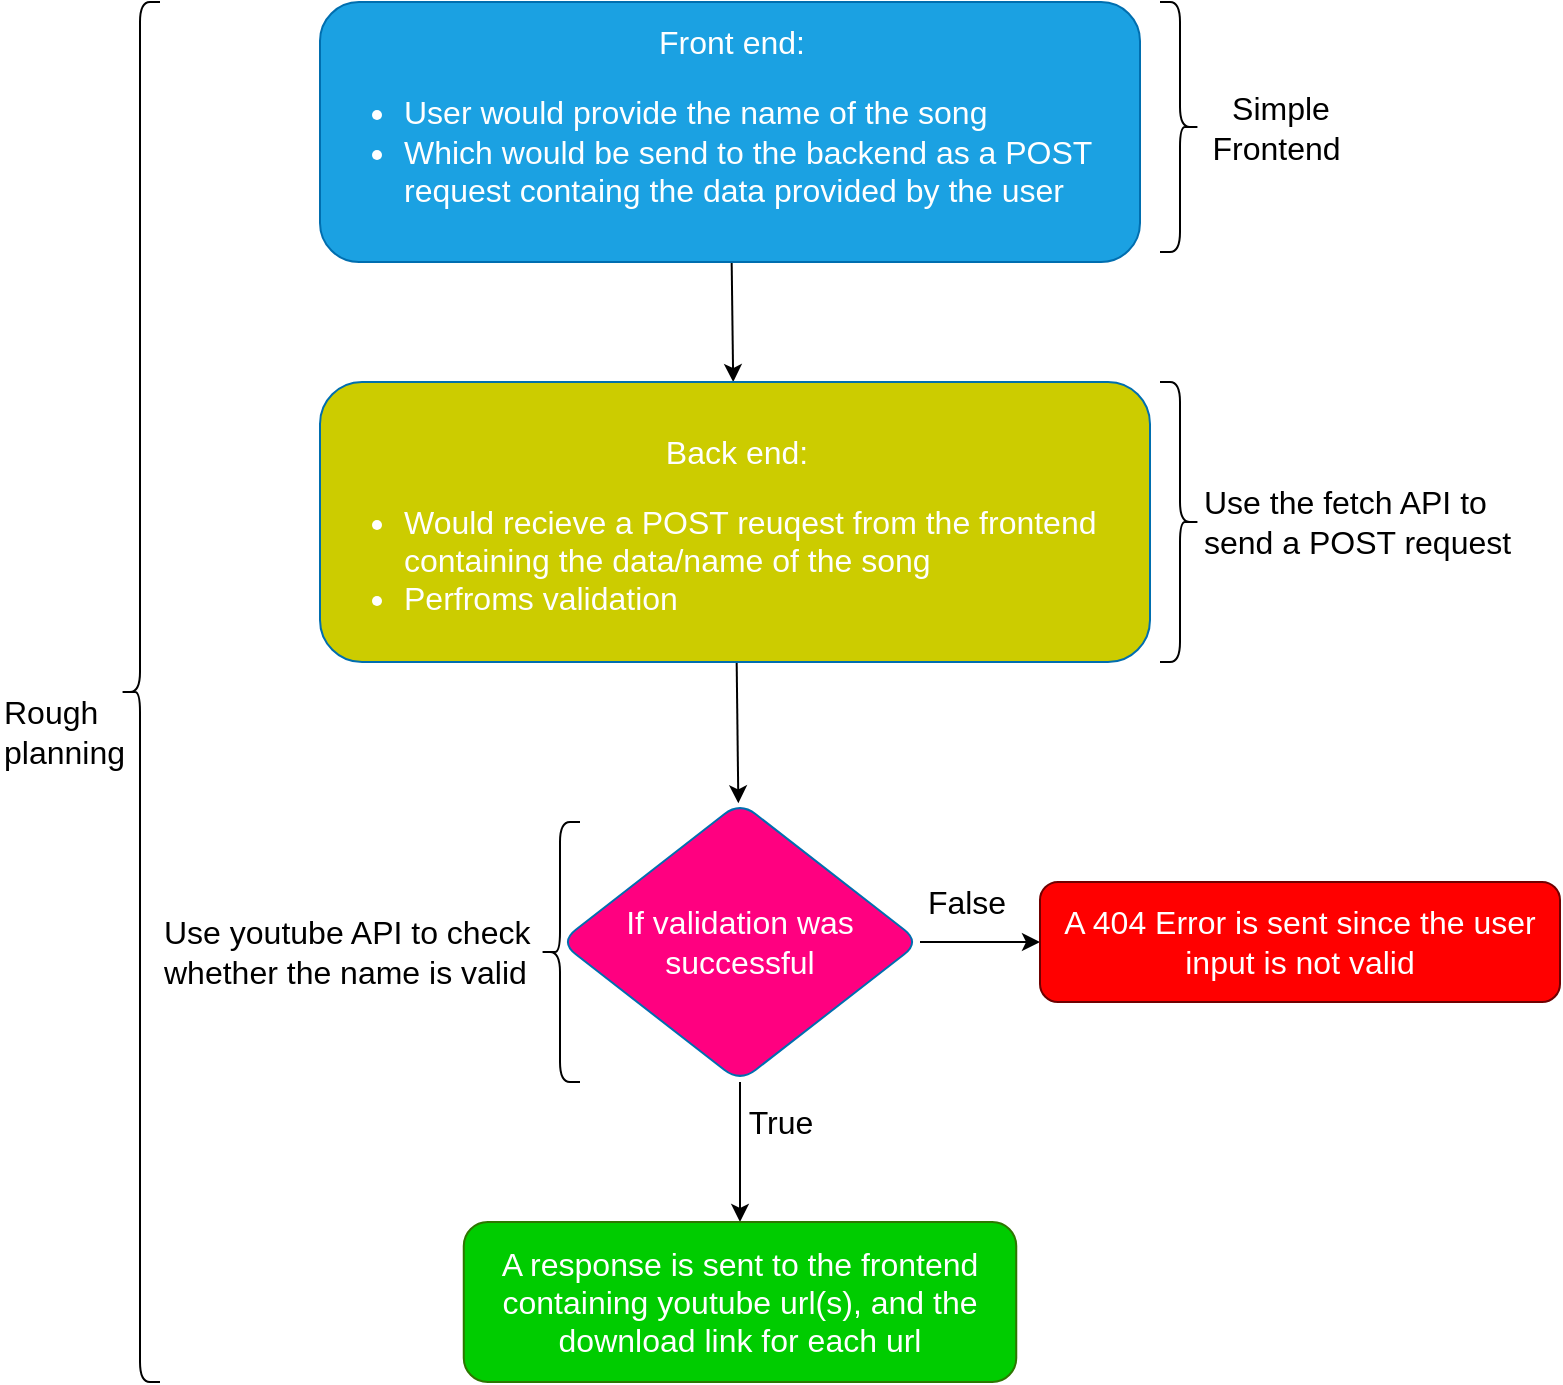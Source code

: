 <mxfile>
    <diagram id="e5_rDQPrlVu6uV2F2w6Q" name="Page-1">
        <mxGraphModel dx="2467" dy="956" grid="1" gridSize="10" guides="1" tooltips="1" connect="1" arrows="1" fold="1" page="1" pageScale="1" pageWidth="827" pageHeight="1169" math="0" shadow="0">
            <root>
                <mxCell id="0"/>
                <mxCell id="1" parent="0"/>
                <mxCell id="8" value="" style="edgeStyle=none;html=1;fontSize=16;" parent="1" source="2" target="6" edge="1">
                    <mxGeometry relative="1" as="geometry"/>
                </mxCell>
                <mxCell id="2" value="&lt;div style=&quot;text-align: center&quot;&gt;&lt;span style=&quot;font-size: 16px&quot;&gt;Front end:&lt;/span&gt;&lt;/div&gt;&lt;span style=&quot;font-size: 16px&quot;&gt;&lt;ul&gt;&lt;li&gt;&lt;span style=&quot;font-size: 16px&quot;&gt;User would provide the name of the song&lt;/span&gt;&lt;/li&gt;&lt;li&gt;Which would be send to the backend as a POST request containg the data provided by the user&lt;/li&gt;&lt;/ul&gt;&lt;/span&gt;" style="rounded=1;whiteSpace=wrap;html=1;align=left;fillColor=#1ba1e2;fontColor=#ffffff;strokeColor=#006EAF;" parent="1" vertex="1">
                    <mxGeometry x="-643" y="240" width="410" height="130" as="geometry"/>
                </mxCell>
                <mxCell id="10" value="" style="edgeStyle=none;html=1;fontSize=16;rounded=1;" parent="1" source="6" target="9" edge="1">
                    <mxGeometry relative="1" as="geometry"/>
                </mxCell>
                <mxCell id="6" value="&lt;font style=&quot;font-size: 16px&quot;&gt;&lt;br&gt;&lt;div style=&quot;text-align: center&quot;&gt;&lt;span&gt;Back end:&lt;/span&gt;&lt;/div&gt;&lt;ul&gt;&lt;li&gt;&lt;font style=&quot;font-size: 16px&quot;&gt;Would recieve a POST reuqest from the frontend containing the data/name of the song&lt;/font&gt;&lt;/li&gt;&lt;li&gt;&lt;font style=&quot;font-size: 16px&quot;&gt;Perfroms validation&lt;/font&gt;&lt;/li&gt;&lt;/ul&gt;&lt;/font&gt;" style="rounded=1;whiteSpace=wrap;html=1;align=left;fillColor=#CCCC00;fontColor=#ffffff;strokeColor=#006EAF;" parent="1" vertex="1">
                    <mxGeometry x="-643" y="430" width="415" height="140" as="geometry"/>
                </mxCell>
                <mxCell id="14" value="" style="edgeStyle=none;html=1;fontSize=16;" parent="1" source="9" target="13" edge="1">
                    <mxGeometry relative="1" as="geometry"/>
                </mxCell>
                <mxCell id="18" value="" style="edgeStyle=none;html=1;fontSize=16;" parent="1" source="9" target="17" edge="1">
                    <mxGeometry relative="1" as="geometry"/>
                </mxCell>
                <mxCell id="9" value="&lt;font style=&quot;font-size: 16px&quot;&gt;If validation was successful&lt;/font&gt;" style="rhombus;whiteSpace=wrap;html=1;align=center;fillColor=#FF0080;strokeColor=#006EAF;fontColor=#ffffff;rounded=1;" parent="1" vertex="1">
                    <mxGeometry x="-523" y="640" width="180" height="140" as="geometry"/>
                </mxCell>
                <mxCell id="13" value="&lt;span style=&quot;font-size: 16px&quot;&gt;A response is sent to the frontend containing youtube url(s), and the download link for each url&lt;/span&gt;" style="whiteSpace=wrap;html=1;fillColor=#00CC00;strokeColor=#2D7600;fontColor=#ffffff;rounded=1;align=center;" parent="1" vertex="1">
                    <mxGeometry x="-571.12" y="850" width="276.25" height="80" as="geometry"/>
                </mxCell>
                <mxCell id="15" value="True" style="text;html=1;align=center;verticalAlign=middle;resizable=0;points=[];autosize=1;strokeColor=none;fillColor=none;fontSize=16;" parent="1" vertex="1">
                    <mxGeometry x="-438" y="790" width="50" height="20" as="geometry"/>
                </mxCell>
                <mxCell id="16" value="False" style="text;html=1;align=center;verticalAlign=middle;resizable=0;points=[];autosize=1;strokeColor=none;fillColor=none;fontSize=16;" parent="1" vertex="1">
                    <mxGeometry x="-344.87" y="680" width="50" height="20" as="geometry"/>
                </mxCell>
                <mxCell id="17" value="&lt;font style=&quot;font-size: 16px&quot;&gt;A 404 Error is sent since the user input is not valid&lt;/font&gt;" style="whiteSpace=wrap;html=1;fillColor=#FF0000;strokeColor=#6F0000;fontColor=#ffffff;rounded=1;" parent="1" vertex="1">
                    <mxGeometry x="-283" y="680" width="260" height="60" as="geometry"/>
                </mxCell>
                <mxCell id="19" value="" style="shape=curlyBracket;whiteSpace=wrap;html=1;rounded=1;fontSize=16;fillColor=#FF0080;" vertex="1" parent="1">
                    <mxGeometry x="-743" y="240" width="20" height="690" as="geometry"/>
                </mxCell>
                <mxCell id="20" value="Rough &lt;br&gt;planning" style="text;html=1;align=left;verticalAlign=middle;resizable=0;points=[];autosize=1;strokeColor=none;fillColor=none;fontSize=16;" vertex="1" parent="1">
                    <mxGeometry x="-803" y="585" width="80" height="40" as="geometry"/>
                </mxCell>
                <mxCell id="21" value="" style="shape=curlyBracket;whiteSpace=wrap;html=1;rounded=1;flipH=1;fontSize=16;fillColor=#FF0080;" vertex="1" parent="1">
                    <mxGeometry x="-223" y="240" width="20" height="125" as="geometry"/>
                </mxCell>
                <mxCell id="22" value="Simple&lt;br&gt;Frontend&amp;nbsp;" style="text;html=1;align=center;verticalAlign=middle;resizable=0;points=[];autosize=1;strokeColor=none;fillColor=none;fontSize=16;" vertex="1" parent="1">
                    <mxGeometry x="-203" y="282.5" width="80" height="40" as="geometry"/>
                </mxCell>
                <mxCell id="23" value="" style="shape=curlyBracket;whiteSpace=wrap;html=1;rounded=1;flipH=1;fontSize=16;fillColor=#FF0080;rotation=-180;" vertex="1" parent="1">
                    <mxGeometry x="-533" y="650" width="20" height="130" as="geometry"/>
                </mxCell>
                <mxCell id="24" value="&lt;span&gt;Use youtube API to&amp;nbsp;&lt;/span&gt;&lt;span&gt;check &lt;br&gt;whether the name is valid&lt;/span&gt;" style="text;html=1;align=left;verticalAlign=middle;resizable=0;points=[];autosize=1;strokeColor=none;fillColor=none;fontSize=16;" vertex="1" parent="1">
                    <mxGeometry x="-723" y="695" width="200" height="40" as="geometry"/>
                </mxCell>
                <mxCell id="29" value="" style="shape=curlyBracket;whiteSpace=wrap;html=1;rounded=1;flipH=1;fontSize=16;fillColor=#FF0080;rotation=0;" vertex="1" parent="1">
                    <mxGeometry x="-223" y="430" width="20" height="140" as="geometry"/>
                </mxCell>
                <mxCell id="30" value="&lt;font style=&quot;font-size: 16px&quot;&gt;Use the fetch API to &lt;br&gt;send a POST request&lt;/font&gt;" style="text;html=1;align=left;verticalAlign=middle;resizable=0;points=[];autosize=1;strokeColor=none;fillColor=none;" vertex="1" parent="1">
                    <mxGeometry x="-203" y="480" width="170" height="40" as="geometry"/>
                </mxCell>
            </root>
        </mxGraphModel>
    </diagram>
</mxfile>
